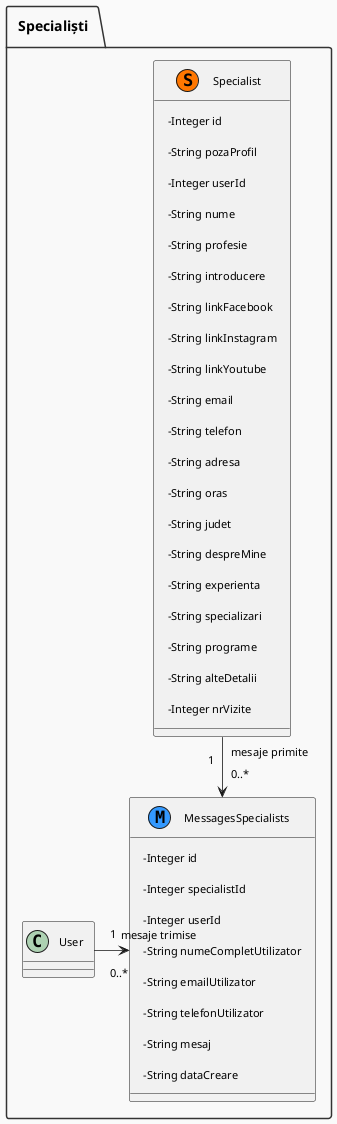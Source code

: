 @startuml
skinparam linetype ortho
skinparam classAttributeIconSize 0
skinparam classFontSize 13
skinparam classAttributeFontSize 11
skinparam Padding 8
skinparam NodeMargin 40
skinparam ArrowThickness 0.8
skinparam ArrowFontSize 11
skinparam DefaultTextAlignment center
skinparam BackgroundColor #FAFAFA
skinparam PackageBorderColor #333
skinparam PackageBackgroundColor #F9F9F9

package "Specialiști" {

    ' Specialist principal
    class Specialist << (S,#FF7700) >> {
        - Integer id
        - String pozaProfil
        - Integer userId
        - String nume
        - String profesie
        - String introducere
        - String linkFacebook
        - String linkInstagram
        - String linkYoutube
        - String email
        - String telefon
        - String adresa
        - String oras
        - String judet
        - String despreMine
        - String experienta
        - String specializari
        - String programe
        - String alteDetalii
        - Integer nrVizite
    }

    ' Mesaje trimise către specialiști
    class MessagesSpecialists << (M,#3399FF) >> {
        - Integer id
        - Integer specialistId
        - Integer userId
        - String numeCompletUtilizator
        - String emailUtilizator
        - String telefonUtilizator
        - String mesaj
        - String dataCreare
    }

    ' Relații clare, cu direcții fără intersectări și etichete în română
    Specialist "1" -down-> "0..*" MessagesSpecialists : mesaje primite

    User "1" -right-> "0..*" MessagesSpecialists : mesaje trimise

}
@enduml
